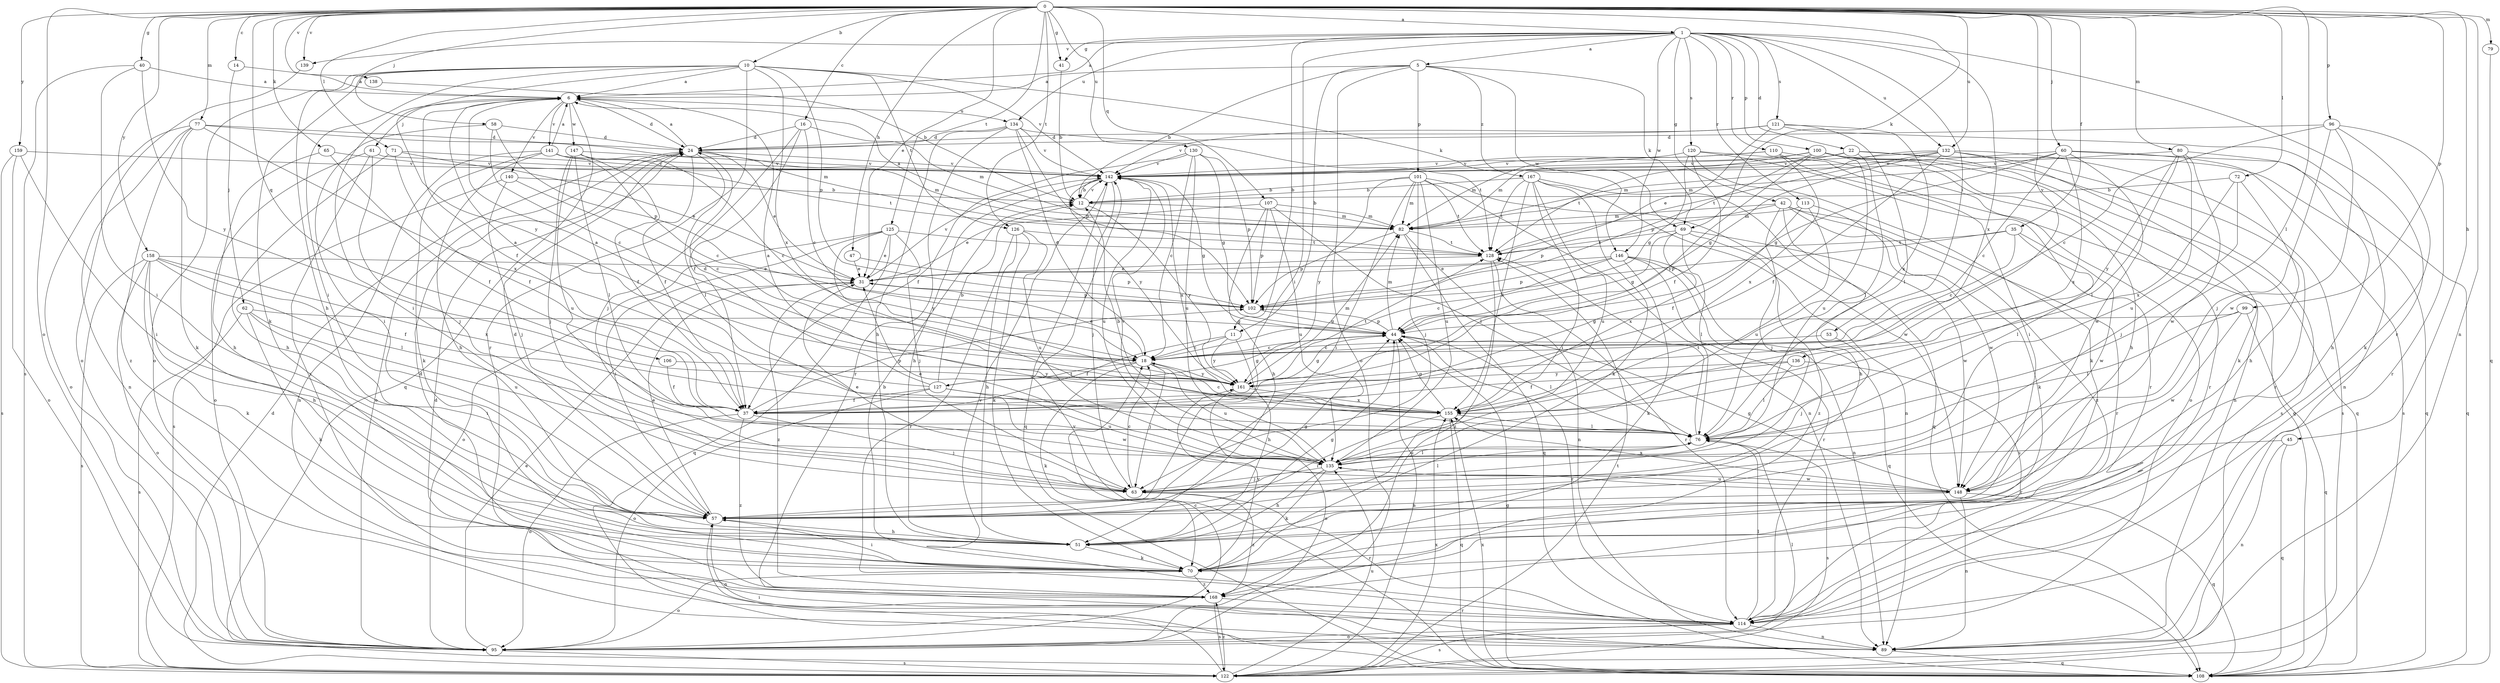 strict digraph  {
0;
1;
5;
6;
10;
11;
12;
14;
16;
18;
22;
24;
31;
35;
37;
40;
41;
42;
44;
45;
47;
51;
53;
57;
58;
60;
61;
62;
63;
65;
69;
70;
71;
72;
76;
77;
79;
80;
82;
89;
95;
96;
99;
100;
101;
102;
106;
107;
108;
110;
113;
114;
120;
121;
122;
125;
126;
127;
128;
130;
132;
134;
135;
136;
138;
139;
140;
141;
142;
146;
147;
148;
155;
158;
159;
161;
167;
168;
0 -> 1  [label=a];
0 -> 10  [label=b];
0 -> 14  [label=c];
0 -> 16  [label=c];
0 -> 31  [label=e];
0 -> 35  [label=f];
0 -> 40  [label=g];
0 -> 41  [label=g];
0 -> 45  [label=h];
0 -> 47  [label=h];
0 -> 58  [label=j];
0 -> 60  [label=j];
0 -> 65  [label=k];
0 -> 69  [label=k];
0 -> 71  [label=l];
0 -> 72  [label=l];
0 -> 76  [label=l];
0 -> 77  [label=m];
0 -> 79  [label=m];
0 -> 80  [label=m];
0 -> 89  [label=n];
0 -> 95  [label=o];
0 -> 96  [label=p];
0 -> 99  [label=p];
0 -> 106  [label=q];
0 -> 107  [label=q];
0 -> 125  [label=t];
0 -> 126  [label=t];
0 -> 130  [label=u];
0 -> 132  [label=u];
0 -> 136  [label=v];
0 -> 138  [label=v];
0 -> 139  [label=v];
0 -> 158  [label=y];
0 -> 159  [label=y];
1 -> 5  [label=a];
1 -> 6  [label=a];
1 -> 11  [label=b];
1 -> 22  [label=d];
1 -> 41  [label=g];
1 -> 42  [label=g];
1 -> 53  [label=i];
1 -> 57  [label=i];
1 -> 100  [label=p];
1 -> 110  [label=r];
1 -> 113  [label=r];
1 -> 114  [label=r];
1 -> 120  [label=s];
1 -> 121  [label=s];
1 -> 132  [label=u];
1 -> 134  [label=u];
1 -> 139  [label=v];
1 -> 146  [label=w];
1 -> 155  [label=x];
5 -> 6  [label=a];
5 -> 11  [label=b];
5 -> 12  [label=b];
5 -> 69  [label=k];
5 -> 95  [label=o];
5 -> 101  [label=p];
5 -> 146  [label=w];
5 -> 167  [label=z];
6 -> 24  [label=d];
6 -> 37  [label=f];
6 -> 57  [label=i];
6 -> 61  [label=j];
6 -> 108  [label=q];
6 -> 134  [label=u];
6 -> 140  [label=v];
6 -> 141  [label=v];
6 -> 147  [label=w];
10 -> 6  [label=a];
10 -> 51  [label=h];
10 -> 57  [label=i];
10 -> 69  [label=k];
10 -> 70  [label=k];
10 -> 95  [label=o];
10 -> 102  [label=p];
10 -> 114  [label=r];
10 -> 126  [label=t];
10 -> 142  [label=v];
10 -> 155  [label=x];
10 -> 161  [label=y];
11 -> 18  [label=c];
11 -> 37  [label=f];
11 -> 51  [label=h];
11 -> 161  [label=y];
12 -> 82  [label=m];
12 -> 142  [label=v];
12 -> 161  [label=y];
14 -> 6  [label=a];
14 -> 62  [label=j];
16 -> 18  [label=c];
16 -> 24  [label=d];
16 -> 37  [label=f];
16 -> 63  [label=j];
16 -> 82  [label=m];
18 -> 31  [label=e];
18 -> 63  [label=j];
18 -> 70  [label=k];
18 -> 127  [label=t];
18 -> 135  [label=u];
18 -> 161  [label=y];
22 -> 76  [label=l];
22 -> 108  [label=q];
22 -> 122  [label=s];
22 -> 128  [label=t];
22 -> 142  [label=v];
24 -> 6  [label=a];
24 -> 31  [label=e];
24 -> 37  [label=f];
24 -> 76  [label=l];
24 -> 82  [label=m];
24 -> 95  [label=o];
24 -> 142  [label=v];
31 -> 102  [label=p];
31 -> 142  [label=v];
31 -> 168  [label=z];
35 -> 18  [label=c];
35 -> 76  [label=l];
35 -> 102  [label=p];
35 -> 128  [label=t];
35 -> 148  [label=w];
37 -> 63  [label=j];
37 -> 95  [label=o];
37 -> 102  [label=p];
37 -> 168  [label=z];
40 -> 6  [label=a];
40 -> 57  [label=i];
40 -> 122  [label=s];
40 -> 161  [label=y];
41 -> 12  [label=b];
42 -> 51  [label=h];
42 -> 63  [label=j];
42 -> 70  [label=k];
42 -> 82  [label=m];
42 -> 102  [label=p];
42 -> 114  [label=r];
42 -> 168  [label=z];
44 -> 18  [label=c];
44 -> 76  [label=l];
44 -> 82  [label=m];
44 -> 102  [label=p];
44 -> 114  [label=r];
44 -> 122  [label=s];
45 -> 89  [label=n];
45 -> 108  [label=q];
45 -> 135  [label=u];
47 -> 31  [label=e];
47 -> 102  [label=p];
51 -> 44  [label=g];
51 -> 70  [label=k];
53 -> 18  [label=c];
53 -> 63  [label=j];
57 -> 24  [label=d];
57 -> 31  [label=e];
57 -> 44  [label=g];
57 -> 51  [label=h];
57 -> 89  [label=n];
58 -> 18  [label=c];
58 -> 24  [label=d];
58 -> 57  [label=i];
58 -> 102  [label=p];
60 -> 18  [label=c];
60 -> 44  [label=g];
60 -> 82  [label=m];
60 -> 108  [label=q];
60 -> 122  [label=s];
60 -> 142  [label=v];
60 -> 148  [label=w];
60 -> 155  [label=x];
61 -> 63  [label=j];
61 -> 95  [label=o];
61 -> 142  [label=v];
61 -> 168  [label=z];
62 -> 44  [label=g];
62 -> 57  [label=i];
62 -> 70  [label=k];
62 -> 122  [label=s];
62 -> 135  [label=u];
63 -> 18  [label=c];
63 -> 31  [label=e];
63 -> 76  [label=l];
63 -> 114  [label=r];
63 -> 168  [label=z];
65 -> 37  [label=f];
65 -> 51  [label=h];
65 -> 142  [label=v];
69 -> 44  [label=g];
69 -> 76  [label=l];
69 -> 128  [label=t];
69 -> 148  [label=w];
69 -> 155  [label=x];
69 -> 168  [label=z];
70 -> 12  [label=b];
70 -> 57  [label=i];
70 -> 95  [label=o];
70 -> 161  [label=y];
70 -> 168  [label=z];
71 -> 31  [label=e];
71 -> 37  [label=f];
71 -> 51  [label=h];
71 -> 142  [label=v];
72 -> 12  [label=b];
72 -> 51  [label=h];
72 -> 63  [label=j];
72 -> 155  [label=x];
76 -> 12  [label=b];
76 -> 122  [label=s];
76 -> 128  [label=t];
76 -> 135  [label=u];
77 -> 24  [label=d];
77 -> 70  [label=k];
77 -> 82  [label=m];
77 -> 89  [label=n];
77 -> 95  [label=o];
77 -> 155  [label=x];
77 -> 168  [label=z];
79 -> 108  [label=q];
80 -> 51  [label=h];
80 -> 76  [label=l];
80 -> 135  [label=u];
80 -> 142  [label=v];
80 -> 148  [label=w];
80 -> 161  [label=y];
82 -> 6  [label=a];
82 -> 89  [label=n];
82 -> 102  [label=p];
82 -> 108  [label=q];
82 -> 128  [label=t];
89 -> 24  [label=d];
89 -> 108  [label=q];
95 -> 18  [label=c];
95 -> 31  [label=e];
95 -> 76  [label=l];
95 -> 122  [label=s];
96 -> 18  [label=c];
96 -> 24  [label=d];
96 -> 63  [label=j];
96 -> 70  [label=k];
96 -> 114  [label=r];
96 -> 148  [label=w];
99 -> 44  [label=g];
99 -> 76  [label=l];
99 -> 108  [label=q];
99 -> 148  [label=w];
100 -> 51  [label=h];
100 -> 82  [label=m];
100 -> 89  [label=n];
100 -> 102  [label=p];
100 -> 108  [label=q];
100 -> 114  [label=r];
100 -> 135  [label=u];
100 -> 142  [label=v];
100 -> 161  [label=y];
101 -> 12  [label=b];
101 -> 57  [label=i];
101 -> 63  [label=j];
101 -> 82  [label=m];
101 -> 89  [label=n];
101 -> 128  [label=t];
101 -> 135  [label=u];
101 -> 148  [label=w];
101 -> 161  [label=y];
102 -> 44  [label=g];
106 -> 37  [label=f];
106 -> 161  [label=y];
107 -> 31  [label=e];
107 -> 51  [label=h];
107 -> 76  [label=l];
107 -> 82  [label=m];
107 -> 102  [label=p];
107 -> 135  [label=u];
108 -> 44  [label=g];
108 -> 142  [label=v];
108 -> 155  [label=x];
110 -> 57  [label=i];
110 -> 82  [label=m];
110 -> 95  [label=o];
110 -> 142  [label=v];
110 -> 155  [label=x];
113 -> 37  [label=f];
113 -> 82  [label=m];
113 -> 135  [label=u];
113 -> 148  [label=w];
114 -> 76  [label=l];
114 -> 89  [label=n];
114 -> 95  [label=o];
114 -> 122  [label=s];
114 -> 142  [label=v];
120 -> 37  [label=f];
120 -> 44  [label=g];
120 -> 70  [label=k];
120 -> 108  [label=q];
120 -> 114  [label=r];
120 -> 142  [label=v];
121 -> 24  [label=d];
121 -> 31  [label=e];
121 -> 76  [label=l];
121 -> 89  [label=n];
121 -> 142  [label=v];
121 -> 155  [label=x];
122 -> 24  [label=d];
122 -> 57  [label=i];
122 -> 128  [label=t];
122 -> 135  [label=u];
122 -> 155  [label=x];
122 -> 168  [label=z];
125 -> 31  [label=e];
125 -> 57  [label=i];
125 -> 63  [label=j];
125 -> 95  [label=o];
125 -> 108  [label=q];
125 -> 128  [label=t];
125 -> 161  [label=y];
126 -> 51  [label=h];
126 -> 70  [label=k];
126 -> 114  [label=r];
126 -> 128  [label=t];
126 -> 135  [label=u];
127 -> 6  [label=a];
127 -> 12  [label=b];
127 -> 24  [label=d];
127 -> 37  [label=f];
127 -> 44  [label=g];
127 -> 95  [label=o];
127 -> 135  [label=u];
127 -> 148  [label=w];
128 -> 31  [label=e];
128 -> 114  [label=r];
128 -> 168  [label=z];
130 -> 18  [label=c];
130 -> 37  [label=f];
130 -> 44  [label=g];
130 -> 102  [label=p];
130 -> 135  [label=u];
130 -> 142  [label=v];
132 -> 37  [label=f];
132 -> 44  [label=g];
132 -> 70  [label=k];
132 -> 82  [label=m];
132 -> 114  [label=r];
132 -> 122  [label=s];
132 -> 128  [label=t];
132 -> 142  [label=v];
134 -> 18  [label=c];
134 -> 24  [label=d];
134 -> 51  [label=h];
134 -> 102  [label=p];
134 -> 114  [label=r];
134 -> 128  [label=t];
134 -> 142  [label=v];
135 -> 31  [label=e];
135 -> 51  [label=h];
135 -> 63  [label=j];
135 -> 70  [label=k];
135 -> 76  [label=l];
135 -> 142  [label=v];
135 -> 148  [label=w];
136 -> 37  [label=f];
136 -> 76  [label=l];
136 -> 114  [label=r];
136 -> 161  [label=y];
138 -> 12  [label=b];
139 -> 95  [label=o];
140 -> 12  [label=b];
140 -> 18  [label=c];
140 -> 63  [label=j];
140 -> 122  [label=s];
141 -> 6  [label=a];
141 -> 18  [label=c];
141 -> 51  [label=h];
141 -> 70  [label=k];
141 -> 89  [label=n];
141 -> 128  [label=t];
141 -> 142  [label=v];
142 -> 12  [label=b];
142 -> 44  [label=g];
142 -> 51  [label=h];
142 -> 63  [label=j];
142 -> 108  [label=q];
142 -> 135  [label=u];
142 -> 155  [label=x];
142 -> 161  [label=y];
146 -> 18  [label=c];
146 -> 31  [label=e];
146 -> 70  [label=k];
146 -> 89  [label=n];
146 -> 102  [label=p];
146 -> 108  [label=q];
146 -> 114  [label=r];
147 -> 18  [label=c];
147 -> 37  [label=f];
147 -> 63  [label=j];
147 -> 76  [label=l];
147 -> 135  [label=u];
147 -> 142  [label=v];
148 -> 44  [label=g];
148 -> 57  [label=i];
148 -> 89  [label=n];
148 -> 108  [label=q];
148 -> 135  [label=u];
148 -> 155  [label=x];
155 -> 6  [label=a];
155 -> 18  [label=c];
155 -> 44  [label=g];
155 -> 57  [label=i];
155 -> 76  [label=l];
155 -> 108  [label=q];
158 -> 31  [label=e];
158 -> 37  [label=f];
158 -> 51  [label=h];
158 -> 70  [label=k];
158 -> 76  [label=l];
158 -> 95  [label=o];
158 -> 122  [label=s];
158 -> 155  [label=x];
159 -> 57  [label=i];
159 -> 95  [label=o];
159 -> 122  [label=s];
159 -> 142  [label=v];
161 -> 6  [label=a];
161 -> 44  [label=g];
161 -> 82  [label=m];
161 -> 95  [label=o];
161 -> 128  [label=t];
161 -> 155  [label=x];
167 -> 12  [label=b];
167 -> 57  [label=i];
167 -> 70  [label=k];
167 -> 89  [label=n];
167 -> 108  [label=q];
167 -> 128  [label=t];
167 -> 135  [label=u];
167 -> 155  [label=x];
168 -> 24  [label=d];
168 -> 114  [label=r];
168 -> 122  [label=s];
}
